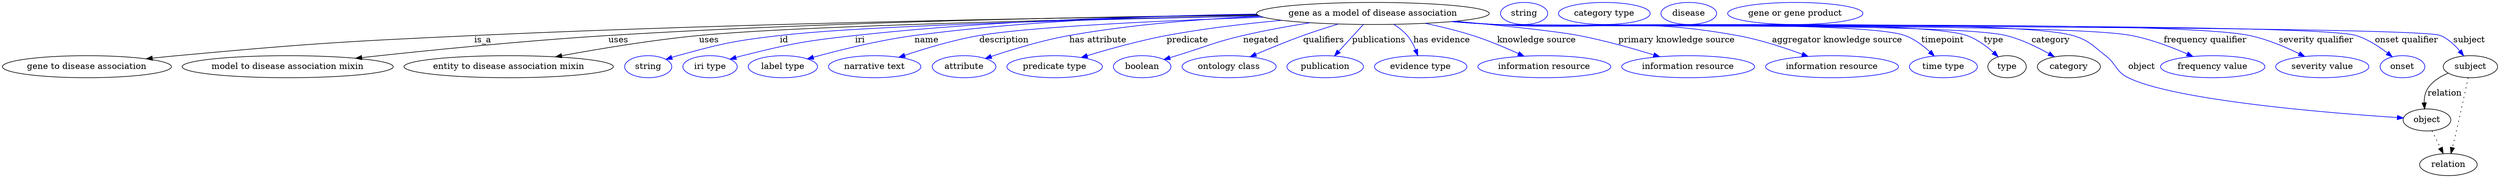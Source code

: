 digraph {
	graph [bb="0,0,4071,283"];
	node [label="\N"];
	"gene as a model of disease association"	[height=0.5,
		label="gene as a model of disease association",
		pos="2235.8,265",
		width=5.2718];
	"gene to disease association"	[height=0.5,
		pos="137.79,178",
		width=3.8274];
	"gene as a model of disease association" -> "gene to disease association"	[label=is_a,
		lp="783.79,221.5",
		pos="e,234.58,190.85 2048.2,262.17 1769.4,258.84 1228.8,250.09 769.79,229 553.96,219.09 499.94,215.75 284.79,196 271.84,194.81 258.27,\
193.43 244.83,191.98"];
	"model to disease association mixin"	[height=0.5,
		pos="465.79,178",
		width=4.7843];
	"gene as a model of disease association" -> "model to disease association mixin"	[label=uses,
		lp="1005.3,221.5",
		pos="e,576.82,191.8 2047.6,262.66 1803.3,260.01 1363.8,252.16 988.79,229 850.76,220.48 692.79,204.51 586.91,192.91"];
	"entity to disease association mixin"	[height=0.5,
		pos="826.79,178",
		width=4.7482];
	"gene as a model of disease association" -> "entity to disease association mixin"	[label=uses,
		lp="1153.3,221.5",
		pos="e,903.19,194.12 2050.7,260.98 1785,256.14 1308.4,245.5 1136.8,229 1060.8,221.7 975.28,207.43 913.31,196"];
	id	[color=blue,
		height=0.5,
		label=string,
		pos="1053.8,178",
		width=1.0652];
	"gene as a model of disease association" -> id	[color=blue,
		label=id,
		lp="1275.8,221.5",
		pos="e,1082.5,189.94 2051,260.81 1813.6,256.1 1414.9,245.97 1268.8,229 1193.6,220.27 1174.7,216.02 1101.8,196 1098.6,195.13 1095.4,194.16 \
1092.1,193.14",
		style=solid];
	iri	[color=blue,
		height=0.5,
		label="iri type",
		pos="1154.8,178",
		width=1.2277];
	"gene as a model of disease association" -> iri	[color=blue,
		label=iri,
		lp="1399.8,221.5",
		pos="e,1187.4,190.21 2046.3,263.49 1874.8,261.29 1615.7,253.61 1391.8,229 1309.2,219.92 1288.4,216.07 1207.8,196 1204.4,195.15 1200.8,\
194.19 1197.3,193.17",
		style=solid];
	name	[color=blue,
		height=0.5,
		label="label type",
		pos="1273.8,178",
		width=1.5707];
	"gene as a model of disease association" -> name	[color=blue,
		label=name,
		lp="1508.8,221.5",
		pos="e,1313.8,190.74 2046.2,264.05 1894.7,261.94 1677.3,254.11 1488.8,229 1431.3,221.35 1366.7,205.29 1323.5,193.43",
		style=solid];
	description	[color=blue,
		height=0.5,
		label="narrative text",
		pos="1423.8,178",
		width=2.0943];
	"gene as a model of disease association" -> description	[color=blue,
		label=description,
		lp="1634.3,221.5",
		pos="e,1463.4,193.48 2057,258.88 1898.5,253.49 1679.5,243.73 1593.8,229 1552.3,221.86 1506.5,208.05 1472.9,196.74",
		style=solid];
	"has attribute"	[color=blue,
		height=0.5,
		label=attribute,
		pos="1568.8,178",
		width=1.4443];
	"gene as a model of disease association" -> "has attribute"	[color=blue,
		label="has attribute",
		lp="1787.8,221.5",
		pos="e,1603.5,191.46 2052.5,260.3 1958.6,256.08 1843,247.25 1740.8,229 1696.6,221.11 1647.6,206.24 1613.2,194.75",
		style=solid];
	predicate	[color=blue,
		height=0.5,
		label="predicate type",
		pos="1716.8,178",
		width=2.1665];
	"gene as a model of disease association" -> predicate	[color=blue,
		label=predicate,
		lp="1932.8,221.5",
		pos="e,1760.1,193.06 2086.6,253.82 2027.7,248.42 1959.8,240.46 1898.8,229 1854.8,220.73 1805.9,207.04 1769.9,196.08",
		style=solid];
	negated	[color=blue,
		height=0.5,
		label=boolean,
		pos="1859.8,178",
		width=1.2999];
	"gene as a model of disease association" -> negated	[color=blue,
		label=negated,
		lp="2052.8,221.5",
		pos="e,1895,189.91 2133.1,249.81 2098.2,244.26 2059.1,237.23 2023.8,229 1974.5,217.52 1963.2,210.81 1914.8,196 1911.5,194.99 1908.1,193.94 \
1904.6,192.89",
		style=solid];
	qualifiers	[color=blue,
		height=0.5,
		label="ontology class",
		pos="2000.8,178",
		width=2.1304];
	"gene as a model of disease association" -> qualifiers	[color=blue,
		label=qualifiers,
		lp="2155.3,221.5",
		pos="e,2035.1,194.2 2179.2,247.77 2160.8,242.18 2140.3,235.65 2121.8,229 2095.9,219.69 2067.4,207.99 2044.5,198.25",
		style=solid];
	publications	[color=blue,
		height=0.5,
		label=publication,
		pos="2157.8,178",
		width=1.7332];
	"gene as a model of disease association" -> publications	[color=blue,
		label=publications,
		lp="2245.8,221.5",
		pos="e,2173,195.6 2220,246.8 2208.5,234.31 2192.9,217.24 2180.1,203.35",
		style=solid];
	"has evidence"	[color=blue,
		height=0.5,
		label="evidence type",
		pos="2313.8,178",
		width=2.0943];
	"gene as a model of disease association" -> "has evidence"	[color=blue,
		label="has evidence",
		lp="2348.3,221.5",
		pos="e,2309.1,196.17 2270,247.14 2277.9,242.1 2285.7,236.02 2291.8,229 2297.6,222.27 2302.1,213.76 2305.5,205.67",
		style=solid];
	"knowledge source"	[color=blue,
		height=0.5,
		label="information resource",
		pos="2515.8,178",
		width=3.015];
	"gene as a model of disease association" -> "knowledge source"	[color=blue,
		label="knowledge source",
		lp="2503.3,221.5",
		pos="e,2482.6,195.19 2321.2,248.89 2346.4,243.56 2374,236.89 2398.8,229 2424.1,220.96 2451.4,209.44 2473.3,199.49",
		style=solid];
	"primary knowledge source"	[color=blue,
		height=0.5,
		label="information resource",
		pos="2750.8,178",
		width=3.015];
	"gene as a model of disease association" -> "primary knowledge source"	[color=blue,
		label="primary knowledge source",
		lp="2731.8,221.5",
		pos="e,2704.2,194.35 2370.5,252.29 2446.6,245.21 2534,236.2 2571.8,229 2613.5,221.06 2659.6,208.07 2694.6,197.31",
		style=solid];
	"aggregator knowledge source"	[color=blue,
		height=0.5,
		label="information resource",
		pos="2985.8,178",
		width=3.015];
	"gene as a model of disease association" -> "aggregator knowledge source"	[color=blue,
		label="aggregator knowledge source",
		lp="2994.3,221.5",
		pos="e,2946.7,194.82 2367.4,252.01 2389.9,250.18 2413,248.43 2434.8,247 2610.6,235.5 2657.4,260.32 2830.8,229 2867.3,222.4 2907.1,209.42 \
2937.3,198.34",
		style=solid];
	timepoint	[color=blue,
		height=0.5,
		label="time type",
		pos="3167.8,178",
		width=1.5346];
	"gene as a model of disease association" -> timepoint	[color=blue,
		label=timepoint,
		lp="3166.8,221.5",
		pos="e,3153,195.39 2365.5,251.82 2388.6,249.97 2412.4,248.26 2434.8,247 2509.1,242.83 3034.8,254.46 3104.8,229 3120,223.47 3134.3,212.7 \
3145.5,202.57",
		style=solid];
	type	[height=0.5,
		pos="3271.8,178",
		width=0.86659];
	"gene as a model of disease association" -> type	[color=blue,
		label=type,
		lp="3249.8,221.5",
		pos="e,3257.2,194.44 2365,251.79 2388.2,249.93 2412.2,248.23 2434.8,247 2520.4,242.35 3124.9,257.24 3205.8,229 3222.1,223.3 3237.7,211.93 \
3249.6,201.46",
		style=solid];
	category	[height=0.5,
		pos="3372.8,178",
		width=1.4263];
	"gene as a model of disease association" -> category	[color=blue,
		label=category,
		lp="3343.3,221.5",
		pos="e,3349.3,194.02 2364.7,251.78 2388,249.92 2412.1,248.21 2434.8,247 2527.5,242.05 3179.6,250.76 3269.8,229 3294.8,222.96 3320.9,210.24 \
3340.5,199.14",
		style=solid];
	object	[height=0.5,
		pos="3955.8,91",
		width=1.0832];
	"gene as a model of disease association" -> object	[color=blue,
		label=object,
		lp="3490.8,178",
		pos="e,3917.1,94.237 2364.4,251.76 2387.8,249.89 2412,248.19 2434.8,247 2539.6,241.53 3278.1,258.38 3378.8,229 3405.8,221.12 3410.7,213.4 \
3432.8,196 3450.6,182 3448.5,170.09 3468.8,160 3545.1,121.97 3799.1,101.88 3906.8,94.891",
		style=solid];
	"frequency qualifier"	[color=blue,
		height=0.5,
		label="frequency value",
		pos="3606.8,178",
		width=2.3651];
	"gene as a model of disease association" -> "frequency qualifier"	[color=blue,
		label="frequency qualifier",
		lp="3594.8,221.5",
		pos="e,3574.4,194.78 2364.4,251.72 2387.8,249.86 2412,248.17 2434.8,247 2550.1,241.08 3360.4,250.63 3473.8,229 3505.4,222.98 3539.3,210.12 \
3564.9,198.96",
		style=solid];
	"severity qualifier"	[color=blue,
		height=0.5,
		label="severity value",
		pos="3785.8,178",
		width=2.1123];
	"gene as a model of disease association" -> "severity qualifier"	[color=blue,
		label="severity qualifier",
		lp="3775.8,221.5",
		pos="e,3757,194.81 2363.9,251.72 2387.4,249.84 2411.8,248.15 2434.8,247 2571.5,240.17 3532.8,257.03 3666.8,229 3695.1,223.07 3725.2,210.39 \
3748,199.29",
		style=solid];
	"onset qualifier"	[color=blue,
		height=0.5,
		label=onset,
		pos="3915.8,178",
		width=1.011];
	"gene as a model of disease association" -> "onset qualifier"	[color=blue,
		label="onset qualifier",
		lp="3923.3,221.5",
		pos="e,3899.1,194.29 2363.9,251.68 2387.4,249.81 2411.8,248.13 2434.8,247 2512.8,243.17 3766.2,252.12 3840.8,229 3859.2,223.29 3877.3,\
211.46 3891.1,200.75",
		style=solid];
	subject	[height=0.5,
		pos="4026.8,178",
		width=1.2277];
	"gene as a model of disease association" -> subject	[color=blue,
		label=subject,
		lp="4025.8,221.5",
		pos="e,4016,195.87 2363.6,251.68 2387.3,249.8 2411.8,248.12 2434.8,247 2477.6,244.92 3939.4,246.05 3978.8,229 3991,223.69 4001.7,213.6 \
4009.8,203.86",
		style=solid];
	association_type	[color=blue,
		height=0.5,
		label=string,
		pos="2481.8,265",
		width=1.0652];
	association_category	[color=blue,
		height=0.5,
		label="category type",
		pos="2612.8,265",
		width=2.0762];
	relation	[height=0.5,
		pos="3990.8,18",
		width=1.2999];
	object -> relation	[pos="e,3982.3,36.198 3964.1,73.174 3968.2,64.896 3973.2,54.723 3977.8,45.438",
		style=dotted];
	"gene to disease association_object"	[color=blue,
		height=0.5,
		label=disease,
		pos="2750.8,265",
		width=1.2638];
	subject -> object	[label=relation,
		lp="3984.8,134.5",
		pos="e,3952,109.01 3990.4,167.42 3977.6,162.12 3964.4,154.06 3956.8,142 3952.5,135.26 3951.2,126.93 3951.2,119.01"];
	subject -> relation	[pos="e,3995,36.005 4023.1,160.05 4018.7,139.44 4010.9,103.63 4003.8,73 4001.8,64.183 3999.5,54.574 3997.4,45.938",
		style=dotted];
	"gene as a model of disease association_subject"	[color=blue,
		height=0.5,
		label="gene or gene product",
		pos="2924.8,265",
		width=3.0692];
}
